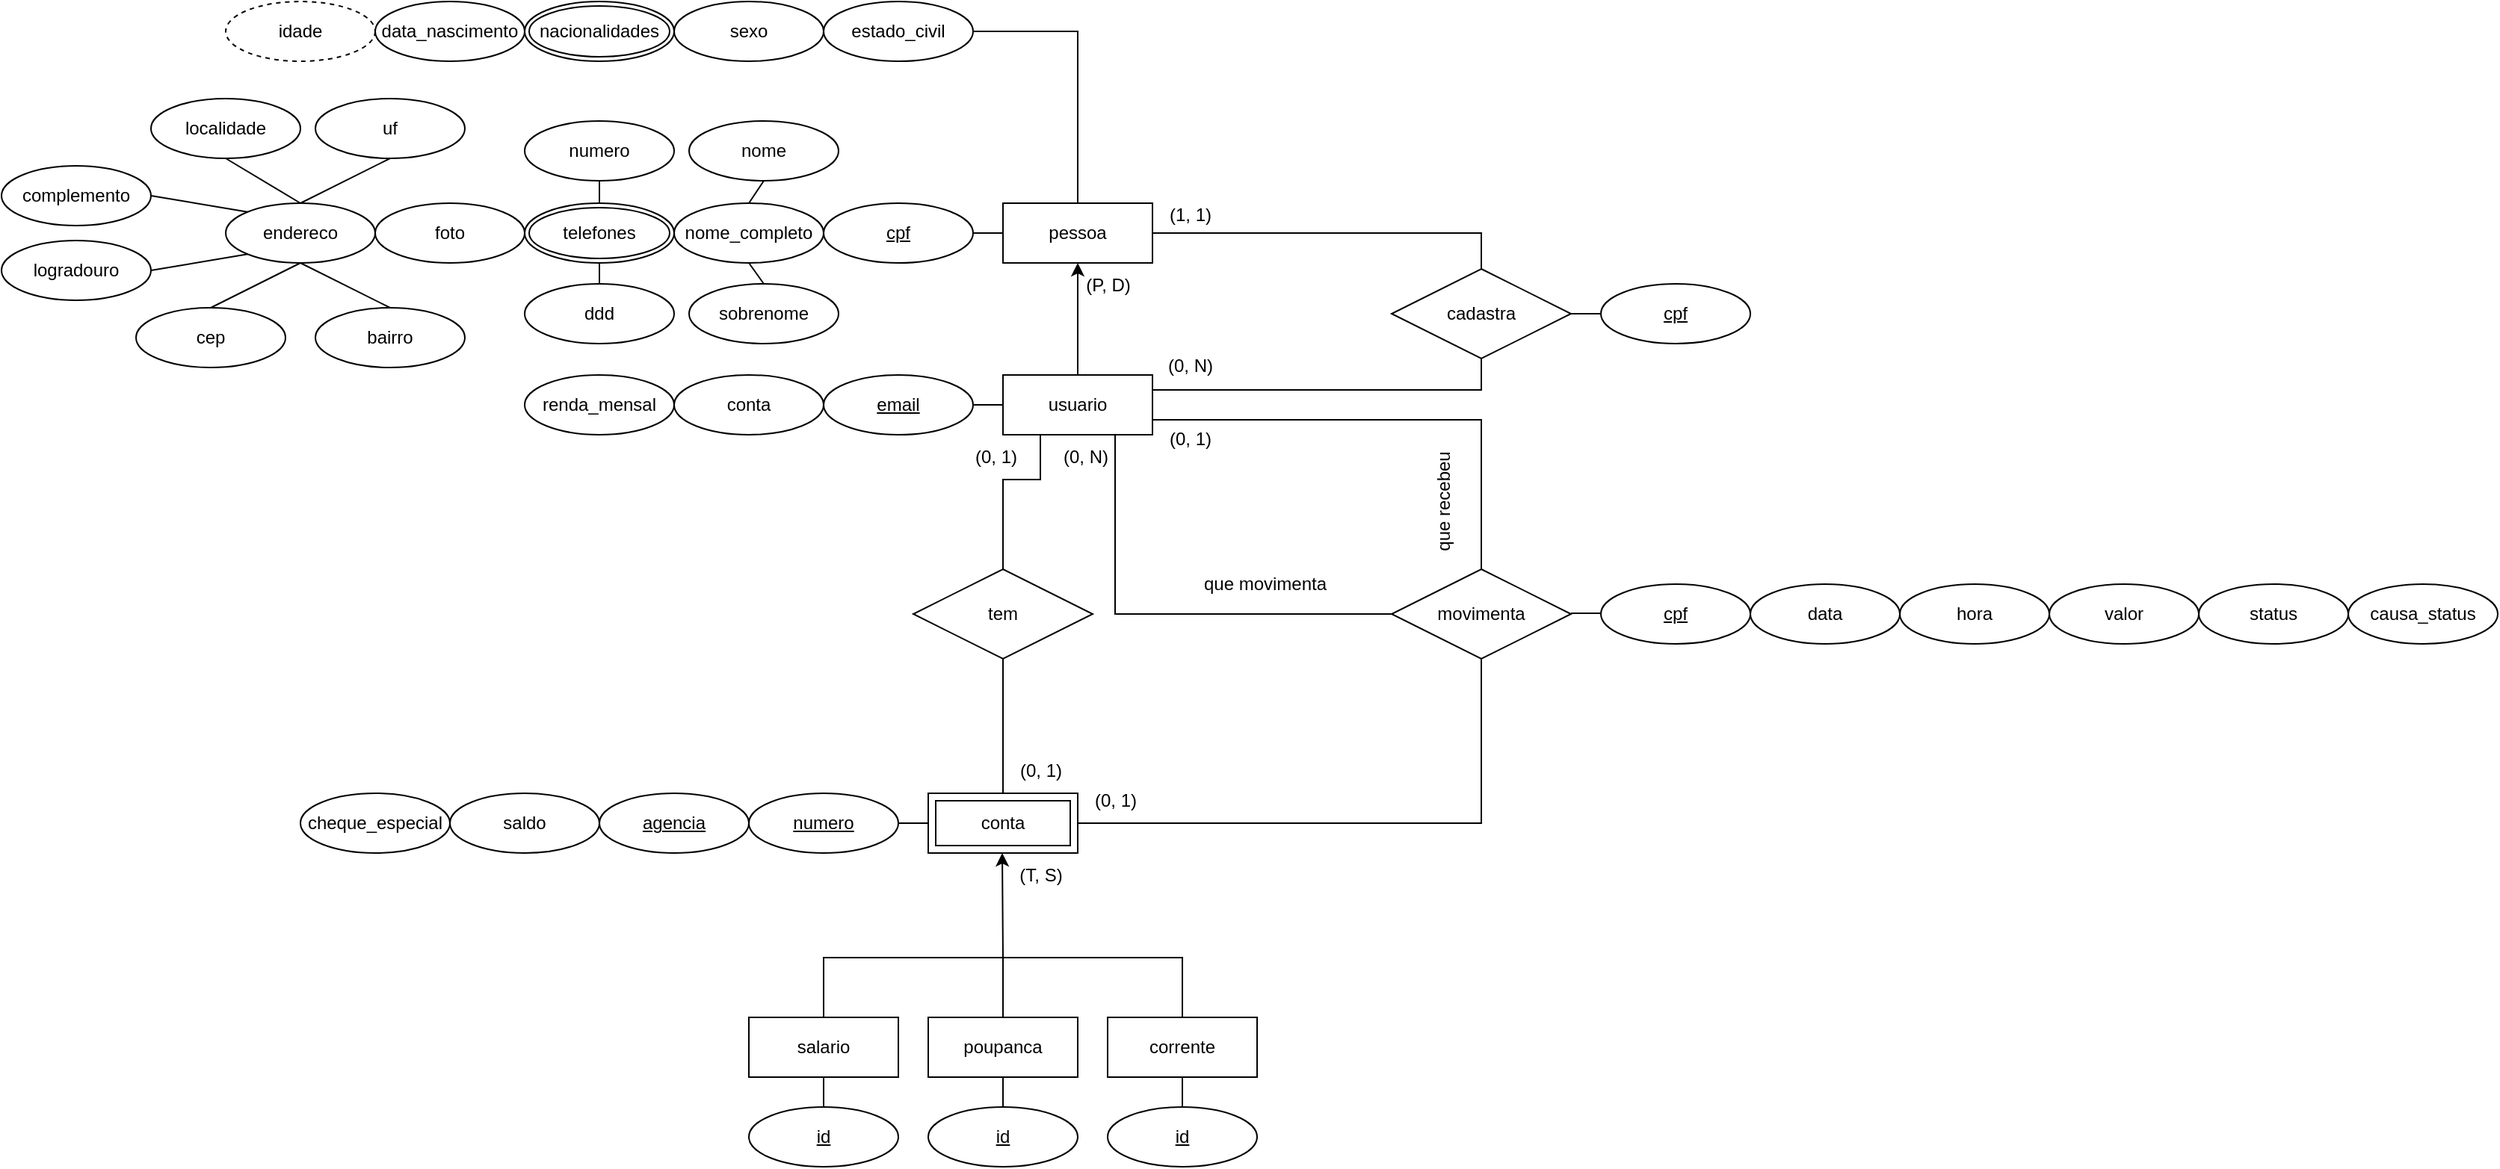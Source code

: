<mxfile version="21.7.5" type="device">
  <diagram id="R2lEEEUBdFMjLlhIrx00" name="Page-1">
    <mxGraphModel dx="1723" dy="443" grid="1" gridSize="10" guides="1" tooltips="1" connect="1" arrows="1" fold="1" page="1" pageScale="1" pageWidth="850" pageHeight="1100" math="0" shadow="0" extFonts="Permanent Marker^https://fonts.googleapis.com/css?family=Permanent+Marker">
      <root>
        <mxCell id="0" />
        <mxCell id="1" parent="0" />
        <mxCell id="VshzMQxoh65o8qnuXM17-1" value="usuario" style="whiteSpace=wrap;html=1;align=center;" vertex="1" parent="1">
          <mxGeometry x="-150" y="410" width="100" height="40" as="geometry" />
        </mxCell>
        <mxCell id="VshzMQxoh65o8qnuXM17-3" value="cpf" style="ellipse;whiteSpace=wrap;html=1;align=center;fontStyle=4;" vertex="1" parent="1">
          <mxGeometry x="-270" y="295" width="100" height="40" as="geometry" />
        </mxCell>
        <mxCell id="VshzMQxoh65o8qnuXM17-4" value="email" style="ellipse;whiteSpace=wrap;html=1;align=center;fontStyle=4;" vertex="1" parent="1">
          <mxGeometry x="-270" y="410" width="100" height="40" as="geometry" />
        </mxCell>
        <mxCell id="VshzMQxoh65o8qnuXM17-5" value="nome_completo" style="ellipse;whiteSpace=wrap;html=1;align=center;" vertex="1" parent="1">
          <mxGeometry x="-370" y="295" width="100" height="40" as="geometry" />
        </mxCell>
        <mxCell id="VshzMQxoh65o8qnuXM17-6" value="" style="endArrow=none;html=1;rounded=0;exitX=0.5;exitY=1;exitDx=0;exitDy=0;entryX=0.5;entryY=0;entryDx=0;entryDy=0;" edge="1" parent="1" source="VshzMQxoh65o8qnuXM17-7" target="VshzMQxoh65o8qnuXM17-5">
          <mxGeometry width="50" height="50" relative="1" as="geometry">
            <mxPoint x="120" y="390" as="sourcePoint" />
            <mxPoint x="-470" y="235" as="targetPoint" />
          </mxGeometry>
        </mxCell>
        <mxCell id="VshzMQxoh65o8qnuXM17-7" value="nome" style="ellipse;whiteSpace=wrap;html=1;align=center;" vertex="1" parent="1">
          <mxGeometry x="-360" y="240" width="100" height="40" as="geometry" />
        </mxCell>
        <mxCell id="VshzMQxoh65o8qnuXM17-8" value="" style="endArrow=none;html=1;rounded=0;entryX=0.5;entryY=0;entryDx=0;entryDy=0;exitX=0.5;exitY=1;exitDx=0;exitDy=0;" edge="1" parent="1" source="VshzMQxoh65o8qnuXM17-5" target="VshzMQxoh65o8qnuXM17-10">
          <mxGeometry width="50" height="50" relative="1" as="geometry">
            <mxPoint x="-290" y="155" as="sourcePoint" />
            <mxPoint x="240" y="390" as="targetPoint" />
          </mxGeometry>
        </mxCell>
        <mxCell id="VshzMQxoh65o8qnuXM17-10" value="sobrenome" style="ellipse;whiteSpace=wrap;html=1;align=center;" vertex="1" parent="1">
          <mxGeometry x="-360" y="349" width="100" height="40" as="geometry" />
        </mxCell>
        <mxCell id="VshzMQxoh65o8qnuXM17-13" value="" style="endArrow=none;html=1;rounded=0;entryX=0.5;entryY=1;entryDx=0;entryDy=0;exitX=0.5;exitY=0;exitDx=0;exitDy=0;" edge="1" parent="1" source="VshzMQxoh65o8qnuXM17-14" target="VshzMQxoh65o8qnuXM17-17">
          <mxGeometry width="50" height="50" relative="1" as="geometry">
            <mxPoint x="-555" y="175" as="sourcePoint" />
            <mxPoint x="-545" y="145" as="targetPoint" />
          </mxGeometry>
        </mxCell>
        <mxCell id="VshzMQxoh65o8qnuXM17-14" value="ddd" style="ellipse;whiteSpace=wrap;html=1;align=center;" vertex="1" parent="1">
          <mxGeometry x="-470" y="349" width="100" height="40" as="geometry" />
        </mxCell>
        <mxCell id="VshzMQxoh65o8qnuXM17-15" value="" style="endArrow=none;html=1;rounded=0;exitX=0.5;exitY=0;exitDx=0;exitDy=0;entryX=0.5;entryY=1;entryDx=0;entryDy=0;" edge="1" parent="1" source="VshzMQxoh65o8qnuXM17-17" target="VshzMQxoh65o8qnuXM17-16">
          <mxGeometry width="50" height="50" relative="1" as="geometry">
            <mxPoint x="-445" y="145" as="sourcePoint" />
            <mxPoint x="-380" y="175" as="targetPoint" />
          </mxGeometry>
        </mxCell>
        <mxCell id="VshzMQxoh65o8qnuXM17-16" value="numero" style="ellipse;whiteSpace=wrap;html=1;align=center;" vertex="1" parent="1">
          <mxGeometry x="-470" y="240" width="100" height="40" as="geometry" />
        </mxCell>
        <mxCell id="VshzMQxoh65o8qnuXM17-17" value="telefones" style="ellipse;shape=doubleEllipse;margin=3;whiteSpace=wrap;html=1;align=center;" vertex="1" parent="1">
          <mxGeometry x="-470" y="295" width="100" height="40" as="geometry" />
        </mxCell>
        <mxCell id="VshzMQxoh65o8qnuXM17-21" value="data_nascimento" style="ellipse;whiteSpace=wrap;html=1;align=center;" vertex="1" parent="1">
          <mxGeometry x="-570" y="160" width="100" height="40" as="geometry" />
        </mxCell>
        <mxCell id="VshzMQxoh65o8qnuXM17-22" value="idade" style="ellipse;whiteSpace=wrap;html=1;align=center;dashed=1;" vertex="1" parent="1">
          <mxGeometry x="-670" y="160" width="100" height="40" as="geometry" />
        </mxCell>
        <mxCell id="VshzMQxoh65o8qnuXM17-23" value="estado_civil" style="ellipse;whiteSpace=wrap;html=1;align=center;" vertex="1" parent="1">
          <mxGeometry x="-270" y="160" width="100" height="40" as="geometry" />
        </mxCell>
        <mxCell id="VshzMQxoh65o8qnuXM17-24" value="sexo" style="ellipse;whiteSpace=wrap;html=1;align=center;" vertex="1" parent="1">
          <mxGeometry x="-370" y="160" width="100" height="40" as="geometry" />
        </mxCell>
        <mxCell id="VshzMQxoh65o8qnuXM17-26" value="renda_mensal" style="ellipse;whiteSpace=wrap;html=1;align=center;" vertex="1" parent="1">
          <mxGeometry x="-470" y="410" width="100" height="40" as="geometry" />
        </mxCell>
        <mxCell id="VshzMQxoh65o8qnuXM17-27" value="foto" style="ellipse;whiteSpace=wrap;html=1;align=center;" vertex="1" parent="1">
          <mxGeometry x="-570" y="295" width="100" height="40" as="geometry" />
        </mxCell>
        <mxCell id="VshzMQxoh65o8qnuXM17-28" value="endereco" style="ellipse;whiteSpace=wrap;html=1;align=center;" vertex="1" parent="1">
          <mxGeometry x="-670" y="295" width="100" height="40" as="geometry" />
        </mxCell>
        <mxCell id="VshzMQxoh65o8qnuXM17-35" value="cep" style="ellipse;whiteSpace=wrap;html=1;align=center;" vertex="1" parent="1">
          <mxGeometry x="-730" y="365" width="100" height="40" as="geometry" />
        </mxCell>
        <mxCell id="VshzMQxoh65o8qnuXM17-36" value="logradouro" style="ellipse;whiteSpace=wrap;html=1;align=center;" vertex="1" parent="1">
          <mxGeometry x="-820" y="320" width="100" height="40" as="geometry" />
        </mxCell>
        <mxCell id="VshzMQxoh65o8qnuXM17-37" value="bairro" style="ellipse;whiteSpace=wrap;html=1;align=center;" vertex="1" parent="1">
          <mxGeometry x="-610" y="365" width="100" height="40" as="geometry" />
        </mxCell>
        <mxCell id="VshzMQxoh65o8qnuXM17-38" value="complemento" style="ellipse;whiteSpace=wrap;html=1;align=center;" vertex="1" parent="1">
          <mxGeometry x="-820" y="270" width="100" height="40" as="geometry" />
        </mxCell>
        <mxCell id="VshzMQxoh65o8qnuXM17-39" value="localidade" style="ellipse;whiteSpace=wrap;html=1;align=center;" vertex="1" parent="1">
          <mxGeometry x="-720" y="225" width="100" height="40" as="geometry" />
        </mxCell>
        <mxCell id="VshzMQxoh65o8qnuXM17-40" value="uf" style="ellipse;whiteSpace=wrap;html=1;align=center;" vertex="1" parent="1">
          <mxGeometry x="-610" y="225" width="100" height="40" as="geometry" />
        </mxCell>
        <mxCell id="VshzMQxoh65o8qnuXM17-43" value="numero" style="ellipse;whiteSpace=wrap;html=1;align=center;fontStyle=4;" vertex="1" parent="1">
          <mxGeometry x="-320" y="690" width="100" height="40" as="geometry" />
        </mxCell>
        <mxCell id="VshzMQxoh65o8qnuXM17-45" value="saldo" style="ellipse;whiteSpace=wrap;html=1;align=center;" vertex="1" parent="1">
          <mxGeometry x="-520" y="690" width="100" height="40" as="geometry" />
        </mxCell>
        <mxCell id="VshzMQxoh65o8qnuXM17-46" value="cheque_especial" style="ellipse;whiteSpace=wrap;html=1;align=center;" vertex="1" parent="1">
          <mxGeometry x="-620" y="690" width="100" height="40" as="geometry" />
        </mxCell>
        <mxCell id="VshzMQxoh65o8qnuXM17-47" value="tem" style="shape=rhombus;perimeter=rhombusPerimeter;whiteSpace=wrap;html=1;align=center;" vertex="1" parent="1">
          <mxGeometry x="-210" y="540" width="120" height="60" as="geometry" />
        </mxCell>
        <mxCell id="VshzMQxoh65o8qnuXM17-52" value="movimenta" style="shape=rhombus;perimeter=rhombusPerimeter;whiteSpace=wrap;html=1;align=center;" vertex="1" parent="1">
          <mxGeometry x="110" y="540" width="120" height="60" as="geometry" />
        </mxCell>
        <mxCell id="VshzMQxoh65o8qnuXM17-58" value="agencia" style="ellipse;whiteSpace=wrap;html=1;align=center;fontStyle=4;" vertex="1" parent="1">
          <mxGeometry x="-420" y="690" width="100" height="40" as="geometry" />
        </mxCell>
        <mxCell id="VshzMQxoh65o8qnuXM17-59" value="pessoa" style="whiteSpace=wrap;html=1;align=center;" vertex="1" parent="1">
          <mxGeometry x="-150" y="295" width="100" height="40" as="geometry" />
        </mxCell>
        <mxCell id="VshzMQxoh65o8qnuXM17-60" value="" style="endArrow=none;html=1;rounded=0;entryX=0;entryY=0.5;entryDx=0;entryDy=0;" edge="1" parent="1" target="VshzMQxoh65o8qnuXM17-59">
          <mxGeometry width="50" height="50" relative="1" as="geometry">
            <mxPoint x="-170" y="315" as="sourcePoint" />
            <mxPoint x="-230" y="335" as="targetPoint" />
          </mxGeometry>
        </mxCell>
        <mxCell id="VshzMQxoh65o8qnuXM17-61" value="" style="endArrow=none;html=1;rounded=0;exitX=0.5;exitY=0;exitDx=0;exitDy=0;entryX=1;entryY=0.5;entryDx=0;entryDy=0;" edge="1" parent="1" source="VshzMQxoh65o8qnuXM17-59" target="VshzMQxoh65o8qnuXM17-23">
          <mxGeometry width="50" height="50" relative="1" as="geometry">
            <mxPoint x="-460" y="365" as="sourcePoint" />
            <mxPoint x="-280" y="175" as="targetPoint" />
            <Array as="points">
              <mxPoint x="-100" y="180" />
            </Array>
          </mxGeometry>
        </mxCell>
        <mxCell id="VshzMQxoh65o8qnuXM17-63" value="" style="endArrow=none;html=1;rounded=0;exitX=1;exitY=0.5;exitDx=0;exitDy=0;entryX=0;entryY=0;entryDx=0;entryDy=0;" edge="1" parent="1" source="VshzMQxoh65o8qnuXM17-38" target="VshzMQxoh65o8qnuXM17-28">
          <mxGeometry width="50" height="50" relative="1" as="geometry">
            <mxPoint x="-410" y="430" as="sourcePoint" />
            <mxPoint x="-360" y="380" as="targetPoint" />
          </mxGeometry>
        </mxCell>
        <mxCell id="VshzMQxoh65o8qnuXM17-64" value="" style="endArrow=none;html=1;rounded=0;exitX=1;exitY=0.5;exitDx=0;exitDy=0;entryX=0;entryY=1;entryDx=0;entryDy=0;" edge="1" parent="1" source="VshzMQxoh65o8qnuXM17-36" target="VshzMQxoh65o8qnuXM17-28">
          <mxGeometry width="50" height="50" relative="1" as="geometry">
            <mxPoint x="-410" y="430" as="sourcePoint" />
            <mxPoint x="-360" y="380" as="targetPoint" />
          </mxGeometry>
        </mxCell>
        <mxCell id="VshzMQxoh65o8qnuXM17-65" value="" style="endArrow=none;html=1;rounded=0;exitX=0.5;exitY=1;exitDx=0;exitDy=0;entryX=0.5;entryY=0;entryDx=0;entryDy=0;" edge="1" parent="1" source="VshzMQxoh65o8qnuXM17-39" target="VshzMQxoh65o8qnuXM17-28">
          <mxGeometry width="50" height="50" relative="1" as="geometry">
            <mxPoint x="-410" y="430" as="sourcePoint" />
            <mxPoint x="-360" y="380" as="targetPoint" />
          </mxGeometry>
        </mxCell>
        <mxCell id="VshzMQxoh65o8qnuXM17-66" value="" style="endArrow=none;html=1;rounded=0;exitX=0.5;exitY=0;exitDx=0;exitDy=0;entryX=0.5;entryY=1;entryDx=0;entryDy=0;" edge="1" parent="1" source="VshzMQxoh65o8qnuXM17-28" target="VshzMQxoh65o8qnuXM17-40">
          <mxGeometry width="50" height="50" relative="1" as="geometry">
            <mxPoint x="-410" y="430" as="sourcePoint" />
            <mxPoint x="-360" y="380" as="targetPoint" />
          </mxGeometry>
        </mxCell>
        <mxCell id="VshzMQxoh65o8qnuXM17-67" value="" style="endArrow=none;html=1;rounded=0;exitX=0.5;exitY=0;exitDx=0;exitDy=0;entryX=0.5;entryY=1;entryDx=0;entryDy=0;" edge="1" parent="1" source="VshzMQxoh65o8qnuXM17-35" target="VshzMQxoh65o8qnuXM17-28">
          <mxGeometry width="50" height="50" relative="1" as="geometry">
            <mxPoint x="-610" y="305" as="sourcePoint" />
            <mxPoint x="-550" y="275" as="targetPoint" />
          </mxGeometry>
        </mxCell>
        <mxCell id="VshzMQxoh65o8qnuXM17-68" value="" style="endArrow=none;html=1;rounded=0;exitX=0.5;exitY=1;exitDx=0;exitDy=0;entryX=0.5;entryY=0;entryDx=0;entryDy=0;" edge="1" parent="1" source="VshzMQxoh65o8qnuXM17-28" target="VshzMQxoh65o8qnuXM17-37">
          <mxGeometry width="50" height="50" relative="1" as="geometry">
            <mxPoint x="-660" y="275" as="sourcePoint" />
            <mxPoint x="-610" y="305" as="targetPoint" />
          </mxGeometry>
        </mxCell>
        <mxCell id="VshzMQxoh65o8qnuXM17-69" value="" style="endArrow=classic;html=1;rounded=0;entryX=0.5;entryY=1;entryDx=0;entryDy=0;exitX=0.5;exitY=0;exitDx=0;exitDy=0;" edge="1" parent="1" source="VshzMQxoh65o8qnuXM17-1" target="VshzMQxoh65o8qnuXM17-59">
          <mxGeometry width="50" height="50" relative="1" as="geometry">
            <mxPoint x="-100" y="390" as="sourcePoint" />
            <mxPoint x="110" y="220" as="targetPoint" />
          </mxGeometry>
        </mxCell>
        <mxCell id="VshzMQxoh65o8qnuXM17-70" value="" style="endArrow=none;html=1;rounded=0;entryX=0;entryY=0.5;entryDx=0;entryDy=0;exitX=1;exitY=0.5;exitDx=0;exitDy=0;" edge="1" parent="1" source="VshzMQxoh65o8qnuXM17-4" target="VshzMQxoh65o8qnuXM17-1">
          <mxGeometry width="50" height="50" relative="1" as="geometry">
            <mxPoint x="-230" y="560" as="sourcePoint" />
            <mxPoint x="-180" y="510" as="targetPoint" />
          </mxGeometry>
        </mxCell>
        <mxCell id="VshzMQxoh65o8qnuXM17-71" value="" style="endArrow=none;html=1;rounded=0;entryX=0;entryY=0.5;entryDx=0;entryDy=0;exitX=1;exitY=0.5;exitDx=0;exitDy=0;" edge="1" parent="1" source="VshzMQxoh65o8qnuXM17-43">
          <mxGeometry width="50" height="50" relative="1" as="geometry">
            <mxPoint x="-220" y="790" as="sourcePoint" />
            <mxPoint x="-200" y="710" as="targetPoint" />
          </mxGeometry>
        </mxCell>
        <mxCell id="VshzMQxoh65o8qnuXM17-73" value="" style="endArrow=classic;html=1;rounded=0;entryX=0.5;entryY=1;entryDx=0;entryDy=0;exitX=0.5;exitY=0;exitDx=0;exitDy=0;" edge="1" parent="1" source="VshzMQxoh65o8qnuXM17-74">
          <mxGeometry width="50" height="50" relative="1" as="geometry">
            <mxPoint x="-150.5" y="805" as="sourcePoint" />
            <mxPoint x="-150.5" y="730" as="targetPoint" />
            <Array as="points">
              <mxPoint x="-270" y="800" />
              <mxPoint x="-150" y="800" />
            </Array>
          </mxGeometry>
        </mxCell>
        <mxCell id="VshzMQxoh65o8qnuXM17-74" value="salario" style="whiteSpace=wrap;html=1;align=center;" vertex="1" parent="1">
          <mxGeometry x="-320" y="840" width="100" height="40" as="geometry" />
        </mxCell>
        <mxCell id="VshzMQxoh65o8qnuXM17-75" value="" style="endArrow=none;html=1;rounded=0;exitX=0.5;exitY=0;exitDx=0;exitDy=0;" edge="1" parent="1" source="VshzMQxoh65o8qnuXM17-76">
          <mxGeometry width="50" height="50" relative="1" as="geometry">
            <mxPoint x="-150" y="840" as="sourcePoint" />
            <mxPoint x="-150" y="800" as="targetPoint" />
          </mxGeometry>
        </mxCell>
        <mxCell id="VshzMQxoh65o8qnuXM17-76" value="poupanca" style="whiteSpace=wrap;html=1;align=center;" vertex="1" parent="1">
          <mxGeometry x="-200" y="840" width="100" height="40" as="geometry" />
        </mxCell>
        <mxCell id="VshzMQxoh65o8qnuXM17-77" style="edgeStyle=orthogonalEdgeStyle;rounded=0;orthogonalLoop=1;jettySize=auto;html=1;exitX=0.5;exitY=1;exitDx=0;exitDy=0;" edge="1" parent="1" source="VshzMQxoh65o8qnuXM17-76" target="VshzMQxoh65o8qnuXM17-76">
          <mxGeometry relative="1" as="geometry" />
        </mxCell>
        <mxCell id="VshzMQxoh65o8qnuXM17-78" value="" style="endArrow=none;html=1;rounded=0;entryX=0.5;entryY=0;entryDx=0;entryDy=0;" edge="1" parent="1" target="VshzMQxoh65o8qnuXM17-79">
          <mxGeometry width="50" height="50" relative="1" as="geometry">
            <mxPoint x="-150" y="800" as="sourcePoint" />
            <mxPoint x="10" y="775.294" as="targetPoint" />
            <Array as="points">
              <mxPoint x="-30" y="800" />
            </Array>
          </mxGeometry>
        </mxCell>
        <mxCell id="VshzMQxoh65o8qnuXM17-79" value="corrente" style="whiteSpace=wrap;html=1;align=center;" vertex="1" parent="1">
          <mxGeometry x="-80" y="840" width="100" height="40" as="geometry" />
        </mxCell>
        <mxCell id="VshzMQxoh65o8qnuXM17-80" value="" style="endArrow=none;html=1;rounded=0;entryX=0.25;entryY=1;entryDx=0;entryDy=0;exitX=0.5;exitY=0;exitDx=0;exitDy=0;" edge="1" parent="1" source="VshzMQxoh65o8qnuXM17-47" target="VshzMQxoh65o8qnuXM17-1">
          <mxGeometry width="50" height="50" relative="1" as="geometry">
            <mxPoint x="-180" y="580" as="sourcePoint" />
            <mxPoint x="-130" y="530" as="targetPoint" />
            <Array as="points">
              <mxPoint x="-150" y="480" />
              <mxPoint x="-125" y="480" />
            </Array>
          </mxGeometry>
        </mxCell>
        <mxCell id="VshzMQxoh65o8qnuXM17-81" value="" style="endArrow=none;html=1;rounded=0;exitX=0.5;exitY=0;exitDx=0;exitDy=0;entryX=0.5;entryY=1;entryDx=0;entryDy=0;" edge="1" parent="1" target="VshzMQxoh65o8qnuXM17-47">
          <mxGeometry width="50" height="50" relative="1" as="geometry">
            <mxPoint x="-150" y="690" as="sourcePoint" />
            <mxPoint x="-140" y="610" as="targetPoint" />
          </mxGeometry>
        </mxCell>
        <mxCell id="VshzMQxoh65o8qnuXM17-82" value="" style="endArrow=none;html=1;rounded=0;exitX=1;exitY=0.75;exitDx=0;exitDy=0;entryX=0.5;entryY=0;entryDx=0;entryDy=0;" edge="1" parent="1" source="VshzMQxoh65o8qnuXM17-1" target="VshzMQxoh65o8qnuXM17-52">
          <mxGeometry width="50" height="50" relative="1" as="geometry">
            <mxPoint x="160" y="630" as="sourcePoint" />
            <mxPoint x="210" y="580" as="targetPoint" />
            <Array as="points">
              <mxPoint x="170" y="440" />
            </Array>
          </mxGeometry>
        </mxCell>
        <mxCell id="VshzMQxoh65o8qnuXM17-83" value="" style="endArrow=none;html=1;rounded=0;exitX=1;exitY=0.5;exitDx=0;exitDy=0;" edge="1" parent="1" source="VshzMQxoh65o8qnuXM17-95">
          <mxGeometry width="50" height="50" relative="1" as="geometry">
            <mxPoint x="-80" y="720" as="sourcePoint" />
            <mxPoint x="170" y="600" as="targetPoint" />
            <Array as="points">
              <mxPoint x="170" y="710" />
            </Array>
          </mxGeometry>
        </mxCell>
        <mxCell id="VshzMQxoh65o8qnuXM17-84" value="" style="endArrow=none;html=1;rounded=0;entryX=1;entryY=0.5;entryDx=0;entryDy=0;exitX=0.5;exitY=0;exitDx=0;exitDy=0;" edge="1" parent="1" source="VshzMQxoh65o8qnuXM17-85" target="VshzMQxoh65o8qnuXM17-59">
          <mxGeometry width="50" height="50" relative="1" as="geometry">
            <mxPoint x="210" y="530" as="sourcePoint" />
            <mxPoint x="260" y="480" as="targetPoint" />
            <Array as="points">
              <mxPoint x="170" y="315" />
            </Array>
          </mxGeometry>
        </mxCell>
        <mxCell id="VshzMQxoh65o8qnuXM17-85" value="cadastra" style="shape=rhombus;perimeter=rhombusPerimeter;whiteSpace=wrap;html=1;align=center;" vertex="1" parent="1">
          <mxGeometry x="110" y="339" width="120" height="60" as="geometry" />
        </mxCell>
        <mxCell id="VshzMQxoh65o8qnuXM17-86" value="" style="endArrow=none;html=1;rounded=0;entryX=0.5;entryY=1;entryDx=0;entryDy=0;exitX=1;exitY=0.25;exitDx=0;exitDy=0;" edge="1" parent="1" source="VshzMQxoh65o8qnuXM17-1" target="VshzMQxoh65o8qnuXM17-85">
          <mxGeometry width="50" height="50" relative="1" as="geometry">
            <mxPoint x="210" y="530" as="sourcePoint" />
            <mxPoint x="260" y="480" as="targetPoint" />
            <Array as="points">
              <mxPoint x="170" y="420" />
            </Array>
          </mxGeometry>
        </mxCell>
        <mxCell id="VshzMQxoh65o8qnuXM17-87" value="conta" style="ellipse;whiteSpace=wrap;html=1;align=center;" vertex="1" parent="1">
          <mxGeometry x="-370" y="410" width="100" height="40" as="geometry" />
        </mxCell>
        <mxCell id="VshzMQxoh65o8qnuXM17-89" value="nacionalidades" style="ellipse;shape=doubleEllipse;margin=3;whiteSpace=wrap;html=1;align=center;" vertex="1" parent="1">
          <mxGeometry x="-470" y="160" width="100" height="40" as="geometry" />
        </mxCell>
        <mxCell id="VshzMQxoh65o8qnuXM17-90" value="(1, 1)" style="text;html=1;align=center;verticalAlign=middle;resizable=0;points=[];autosize=1;strokeColor=none;fillColor=none;" vertex="1" parent="1">
          <mxGeometry x="-50" y="288" width="50" height="30" as="geometry" />
        </mxCell>
        <mxCell id="VshzMQxoh65o8qnuXM17-91" value="(0, N)" style="text;html=1;align=center;verticalAlign=middle;resizable=0;points=[];autosize=1;strokeColor=none;fillColor=none;" vertex="1" parent="1">
          <mxGeometry x="-50" y="389" width="50" height="30" as="geometry" />
        </mxCell>
        <mxCell id="VshzMQxoh65o8qnuXM17-92" value="(P, D)" style="text;html=1;align=center;verticalAlign=middle;resizable=0;points=[];autosize=1;strokeColor=none;fillColor=none;" vertex="1" parent="1">
          <mxGeometry x="-105" y="335" width="50" height="30" as="geometry" />
        </mxCell>
        <mxCell id="VshzMQxoh65o8qnuXM17-93" value="(0, 1)" style="text;html=1;align=center;verticalAlign=middle;resizable=0;points=[];autosize=1;strokeColor=none;fillColor=none;" vertex="1" parent="1">
          <mxGeometry x="-180" y="450" width="50" height="30" as="geometry" />
        </mxCell>
        <mxCell id="VshzMQxoh65o8qnuXM17-94" value="(0, 1)" style="text;html=1;align=center;verticalAlign=middle;resizable=0;points=[];autosize=1;strokeColor=none;fillColor=none;" vertex="1" parent="1">
          <mxGeometry x="-150" y="660" width="50" height="30" as="geometry" />
        </mxCell>
        <mxCell id="VshzMQxoh65o8qnuXM17-95" value="conta" style="shape=ext;margin=3;double=1;whiteSpace=wrap;html=1;align=center;" vertex="1" parent="1">
          <mxGeometry x="-200" y="690" width="100" height="40" as="geometry" />
        </mxCell>
        <mxCell id="VshzMQxoh65o8qnuXM17-96" value="(0, 1)" style="text;html=1;align=center;verticalAlign=middle;resizable=0;points=[];autosize=1;strokeColor=none;fillColor=none;" vertex="1" parent="1">
          <mxGeometry x="-50" y="438" width="50" height="30" as="geometry" />
        </mxCell>
        <mxCell id="VshzMQxoh65o8qnuXM17-97" value="(0, 1)" style="text;html=1;align=center;verticalAlign=middle;resizable=0;points=[];autosize=1;strokeColor=none;fillColor=none;" vertex="1" parent="1">
          <mxGeometry x="-100" y="680" width="50" height="30" as="geometry" />
        </mxCell>
        <mxCell id="VshzMQxoh65o8qnuXM17-98" value="(T, S)" style="text;html=1;align=center;verticalAlign=middle;resizable=0;points=[];autosize=1;strokeColor=none;fillColor=none;" vertex="1" parent="1">
          <mxGeometry x="-150" y="730" width="50" height="30" as="geometry" />
        </mxCell>
        <mxCell id="VshzMQxoh65o8qnuXM17-99" value="id" style="ellipse;whiteSpace=wrap;html=1;align=center;fontStyle=4;" vertex="1" parent="1">
          <mxGeometry x="-80" y="900" width="100" height="40" as="geometry" />
        </mxCell>
        <mxCell id="VshzMQxoh65o8qnuXM17-100" value="id" style="ellipse;whiteSpace=wrap;html=1;align=center;fontStyle=4;" vertex="1" parent="1">
          <mxGeometry x="-200" y="900" width="100" height="40" as="geometry" />
        </mxCell>
        <mxCell id="VshzMQxoh65o8qnuXM17-101" value="id" style="ellipse;whiteSpace=wrap;html=1;align=center;fontStyle=4;" vertex="1" parent="1">
          <mxGeometry x="-320" y="900" width="100" height="40" as="geometry" />
        </mxCell>
        <mxCell id="VshzMQxoh65o8qnuXM17-102" value="" style="endArrow=none;html=1;rounded=0;entryX=0.5;entryY=0;entryDx=0;entryDy=0;exitX=0.5;exitY=1;exitDx=0;exitDy=0;" edge="1" parent="1" source="VshzMQxoh65o8qnuXM17-79" target="VshzMQxoh65o8qnuXM17-99">
          <mxGeometry width="50" height="50" relative="1" as="geometry">
            <mxPoint x="-290" y="820" as="sourcePoint" />
            <mxPoint x="-240" y="770" as="targetPoint" />
          </mxGeometry>
        </mxCell>
        <mxCell id="VshzMQxoh65o8qnuXM17-103" value="" style="endArrow=none;html=1;rounded=0;entryX=0.5;entryY=0;entryDx=0;entryDy=0;exitX=0.5;exitY=1;exitDx=0;exitDy=0;" edge="1" parent="1" source="VshzMQxoh65o8qnuXM17-76" target="VshzMQxoh65o8qnuXM17-100">
          <mxGeometry width="50" height="50" relative="1" as="geometry">
            <mxPoint x="-290" y="820" as="sourcePoint" />
            <mxPoint x="-240" y="770" as="targetPoint" />
          </mxGeometry>
        </mxCell>
        <mxCell id="VshzMQxoh65o8qnuXM17-104" value="" style="endArrow=none;html=1;rounded=0;entryX=0.5;entryY=1;entryDx=0;entryDy=0;exitX=0.5;exitY=0;exitDx=0;exitDy=0;" edge="1" parent="1" source="VshzMQxoh65o8qnuXM17-101" target="VshzMQxoh65o8qnuXM17-74">
          <mxGeometry width="50" height="50" relative="1" as="geometry">
            <mxPoint x="-290" y="820" as="sourcePoint" />
            <mxPoint x="-240" y="770" as="targetPoint" />
          </mxGeometry>
        </mxCell>
        <mxCell id="VshzMQxoh65o8qnuXM17-105" value="" style="endArrow=none;html=1;rounded=0;exitX=1;exitY=0.5;exitDx=0;exitDy=0;" edge="1" parent="1" source="VshzMQxoh65o8qnuXM17-85">
          <mxGeometry width="50" height="50" relative="1" as="geometry">
            <mxPoint x="150" y="410" as="sourcePoint" />
            <mxPoint x="250" y="369" as="targetPoint" />
          </mxGeometry>
        </mxCell>
        <mxCell id="VshzMQxoh65o8qnuXM17-106" value="cpf" style="ellipse;whiteSpace=wrap;html=1;align=center;fontStyle=4;" vertex="1" parent="1">
          <mxGeometry x="250" y="349" width="100" height="40" as="geometry" />
        </mxCell>
        <mxCell id="VshzMQxoh65o8qnuXM17-107" value="data" style="ellipse;whiteSpace=wrap;html=1;align=center;" vertex="1" parent="1">
          <mxGeometry x="350" y="550" width="100" height="40" as="geometry" />
        </mxCell>
        <mxCell id="VshzMQxoh65o8qnuXM17-108" value="hora" style="ellipse;whiteSpace=wrap;html=1;align=center;" vertex="1" parent="1">
          <mxGeometry x="450" y="550" width="100" height="40" as="geometry" />
        </mxCell>
        <mxCell id="VshzMQxoh65o8qnuXM17-109" value="" style="endArrow=none;html=1;rounded=0;exitX=1;exitY=0.5;exitDx=0;exitDy=0;" edge="1" parent="1">
          <mxGeometry width="50" height="50" relative="1" as="geometry">
            <mxPoint x="230" y="569.5" as="sourcePoint" />
            <mxPoint x="250" y="569.5" as="targetPoint" />
          </mxGeometry>
        </mxCell>
        <mxCell id="VshzMQxoh65o8qnuXM17-110" value="cpf" style="ellipse;whiteSpace=wrap;html=1;align=center;fontStyle=4;" vertex="1" parent="1">
          <mxGeometry x="250" y="550" width="100" height="40" as="geometry" />
        </mxCell>
        <mxCell id="VshzMQxoh65o8qnuXM17-111" value="valor" style="ellipse;whiteSpace=wrap;html=1;align=center;" vertex="1" parent="1">
          <mxGeometry x="550" y="550" width="100" height="40" as="geometry" />
        </mxCell>
        <mxCell id="VshzMQxoh65o8qnuXM17-112" value="status" style="ellipse;whiteSpace=wrap;html=1;align=center;" vertex="1" parent="1">
          <mxGeometry x="650" y="550" width="100" height="40" as="geometry" />
        </mxCell>
        <mxCell id="VshzMQxoh65o8qnuXM17-113" value="causa_status" style="ellipse;whiteSpace=wrap;html=1;align=center;" vertex="1" parent="1">
          <mxGeometry x="750" y="550" width="100" height="40" as="geometry" />
        </mxCell>
        <mxCell id="VshzMQxoh65o8qnuXM17-121" value="" style="endArrow=none;html=1;rounded=0;entryX=0;entryY=0.5;entryDx=0;entryDy=0;exitX=0.75;exitY=1;exitDx=0;exitDy=0;" edge="1" parent="1" source="VshzMQxoh65o8qnuXM17-1" target="VshzMQxoh65o8qnuXM17-52">
          <mxGeometry width="50" height="50" relative="1" as="geometry">
            <mxPoint x="-220" y="580" as="sourcePoint" />
            <mxPoint x="-170" y="530" as="targetPoint" />
            <Array as="points">
              <mxPoint x="-75" y="570" />
            </Array>
          </mxGeometry>
        </mxCell>
        <mxCell id="VshzMQxoh65o8qnuXM17-122" value="que recebeu" style="text;html=1;align=center;verticalAlign=middle;resizable=0;points=[];autosize=1;strokeColor=none;fillColor=none;rotation=270;" vertex="1" parent="1">
          <mxGeometry x="100" y="480" width="90" height="30" as="geometry" />
        </mxCell>
        <mxCell id="VshzMQxoh65o8qnuXM17-123" value="que movimenta" style="text;html=1;align=center;verticalAlign=middle;resizable=0;points=[];autosize=1;strokeColor=none;fillColor=none;" vertex="1" parent="1">
          <mxGeometry x="-30" y="535" width="110" height="30" as="geometry" />
        </mxCell>
        <mxCell id="VshzMQxoh65o8qnuXM17-124" value="(0, N)" style="text;html=1;align=center;verticalAlign=middle;resizable=0;points=[];autosize=1;strokeColor=none;fillColor=none;rotation=0;" vertex="1" parent="1">
          <mxGeometry x="-120" y="450" width="50" height="30" as="geometry" />
        </mxCell>
      </root>
    </mxGraphModel>
  </diagram>
</mxfile>

